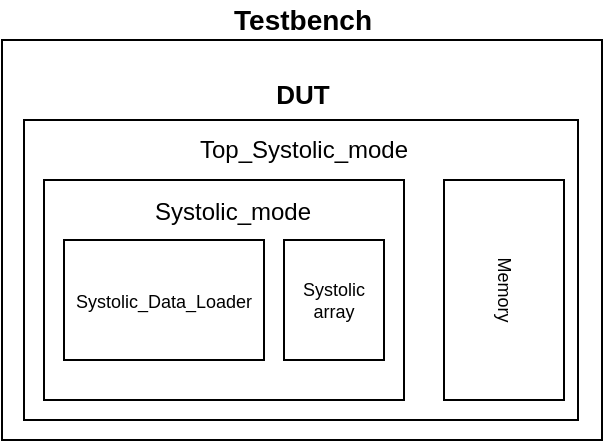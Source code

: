 <mxfile version="18.2.0" type="github"><diagram id="kBXkTjhK6l2UBuIaIMwI" name="Page-1"><mxGraphModel dx="1038" dy="547" grid="1" gridSize="10" guides="1" tooltips="1" connect="1" arrows="1" fold="1" page="1" pageScale="1" pageWidth="827" pageHeight="1169" math="0" shadow="0"><root><mxCell id="0"/><mxCell id="1" parent="0"/><mxCell id="9mSxOqsvTG6Ii-46vUxE-7" value="" style="rounded=0;whiteSpace=wrap;html=1;fontSize=12;" vertex="1" parent="1"><mxGeometry x="239" y="140" width="300" height="200" as="geometry"/></mxCell><mxCell id="9mSxOqsvTG6Ii-46vUxE-1" value="" style="rounded=0;whiteSpace=wrap;html=1;" vertex="1" parent="1"><mxGeometry x="250" y="180" width="277" height="150" as="geometry"/></mxCell><mxCell id="9mSxOqsvTG6Ii-46vUxE-2" value="" style="rounded=0;whiteSpace=wrap;html=1;" vertex="1" parent="1"><mxGeometry x="260" y="210" width="180" height="110" as="geometry"/></mxCell><mxCell id="9mSxOqsvTG6Ii-46vUxE-3" value="&lt;font style=&quot;font-size: 9px;&quot;&gt;Systolic_Data_Loader&lt;/font&gt;" style="rounded=0;whiteSpace=wrap;html=1;" vertex="1" parent="1"><mxGeometry x="270" y="240" width="100" height="60" as="geometry"/></mxCell><mxCell id="9mSxOqsvTG6Ii-46vUxE-4" value="Systolic array" style="rounded=0;whiteSpace=wrap;html=1;fontSize=9;" vertex="1" parent="1"><mxGeometry x="380" y="240" width="50" height="60" as="geometry"/></mxCell><mxCell id="9mSxOqsvTG6Ii-46vUxE-5" value="Memory" style="rounded=0;whiteSpace=wrap;html=1;fontSize=9;rotation=90;" vertex="1" parent="1"><mxGeometry x="435" y="235" width="110" height="60" as="geometry"/></mxCell><mxCell id="9mSxOqsvTG6Ii-46vUxE-6" value="&lt;font style=&quot;font-size: 12px;&quot;&gt;Top_Systolic_mode&lt;/font&gt;" style="text;html=1;strokeColor=none;fillColor=none;align=center;verticalAlign=middle;whiteSpace=wrap;rounded=0;fontSize=9;" vertex="1" parent="1"><mxGeometry x="360" y="180" width="60" height="30" as="geometry"/></mxCell><mxCell id="9mSxOqsvTG6Ii-46vUxE-8" value="Systolic_mode" style="text;html=1;align=center;verticalAlign=middle;resizable=0;points=[];autosize=1;strokeColor=none;fillColor=none;fontSize=12;" vertex="1" parent="1"><mxGeometry x="309" y="216" width="90" height="20" as="geometry"/></mxCell><mxCell id="9mSxOqsvTG6Ii-46vUxE-9" value="&lt;font style=&quot;font-size: 13px;&quot;&gt;&lt;b&gt;DUT&lt;/b&gt;&lt;/font&gt;" style="text;html=1;align=center;verticalAlign=middle;resizable=0;points=[];autosize=1;strokeColor=none;fillColor=none;fontSize=12;" vertex="1" parent="1"><mxGeometry x="368.5" y="157" width="40" height="20" as="geometry"/></mxCell><mxCell id="9mSxOqsvTG6Ii-46vUxE-10" value="&lt;font style=&quot;font-size: 14px;&quot;&gt;&lt;b&gt;Testbench&lt;/b&gt;&lt;/font&gt;" style="text;html=1;align=center;verticalAlign=middle;resizable=0;points=[];autosize=1;strokeColor=none;fillColor=none;fontSize=13;" vertex="1" parent="1"><mxGeometry x="348.5" y="120" width="80" height="20" as="geometry"/></mxCell></root></mxGraphModel></diagram></mxfile>
